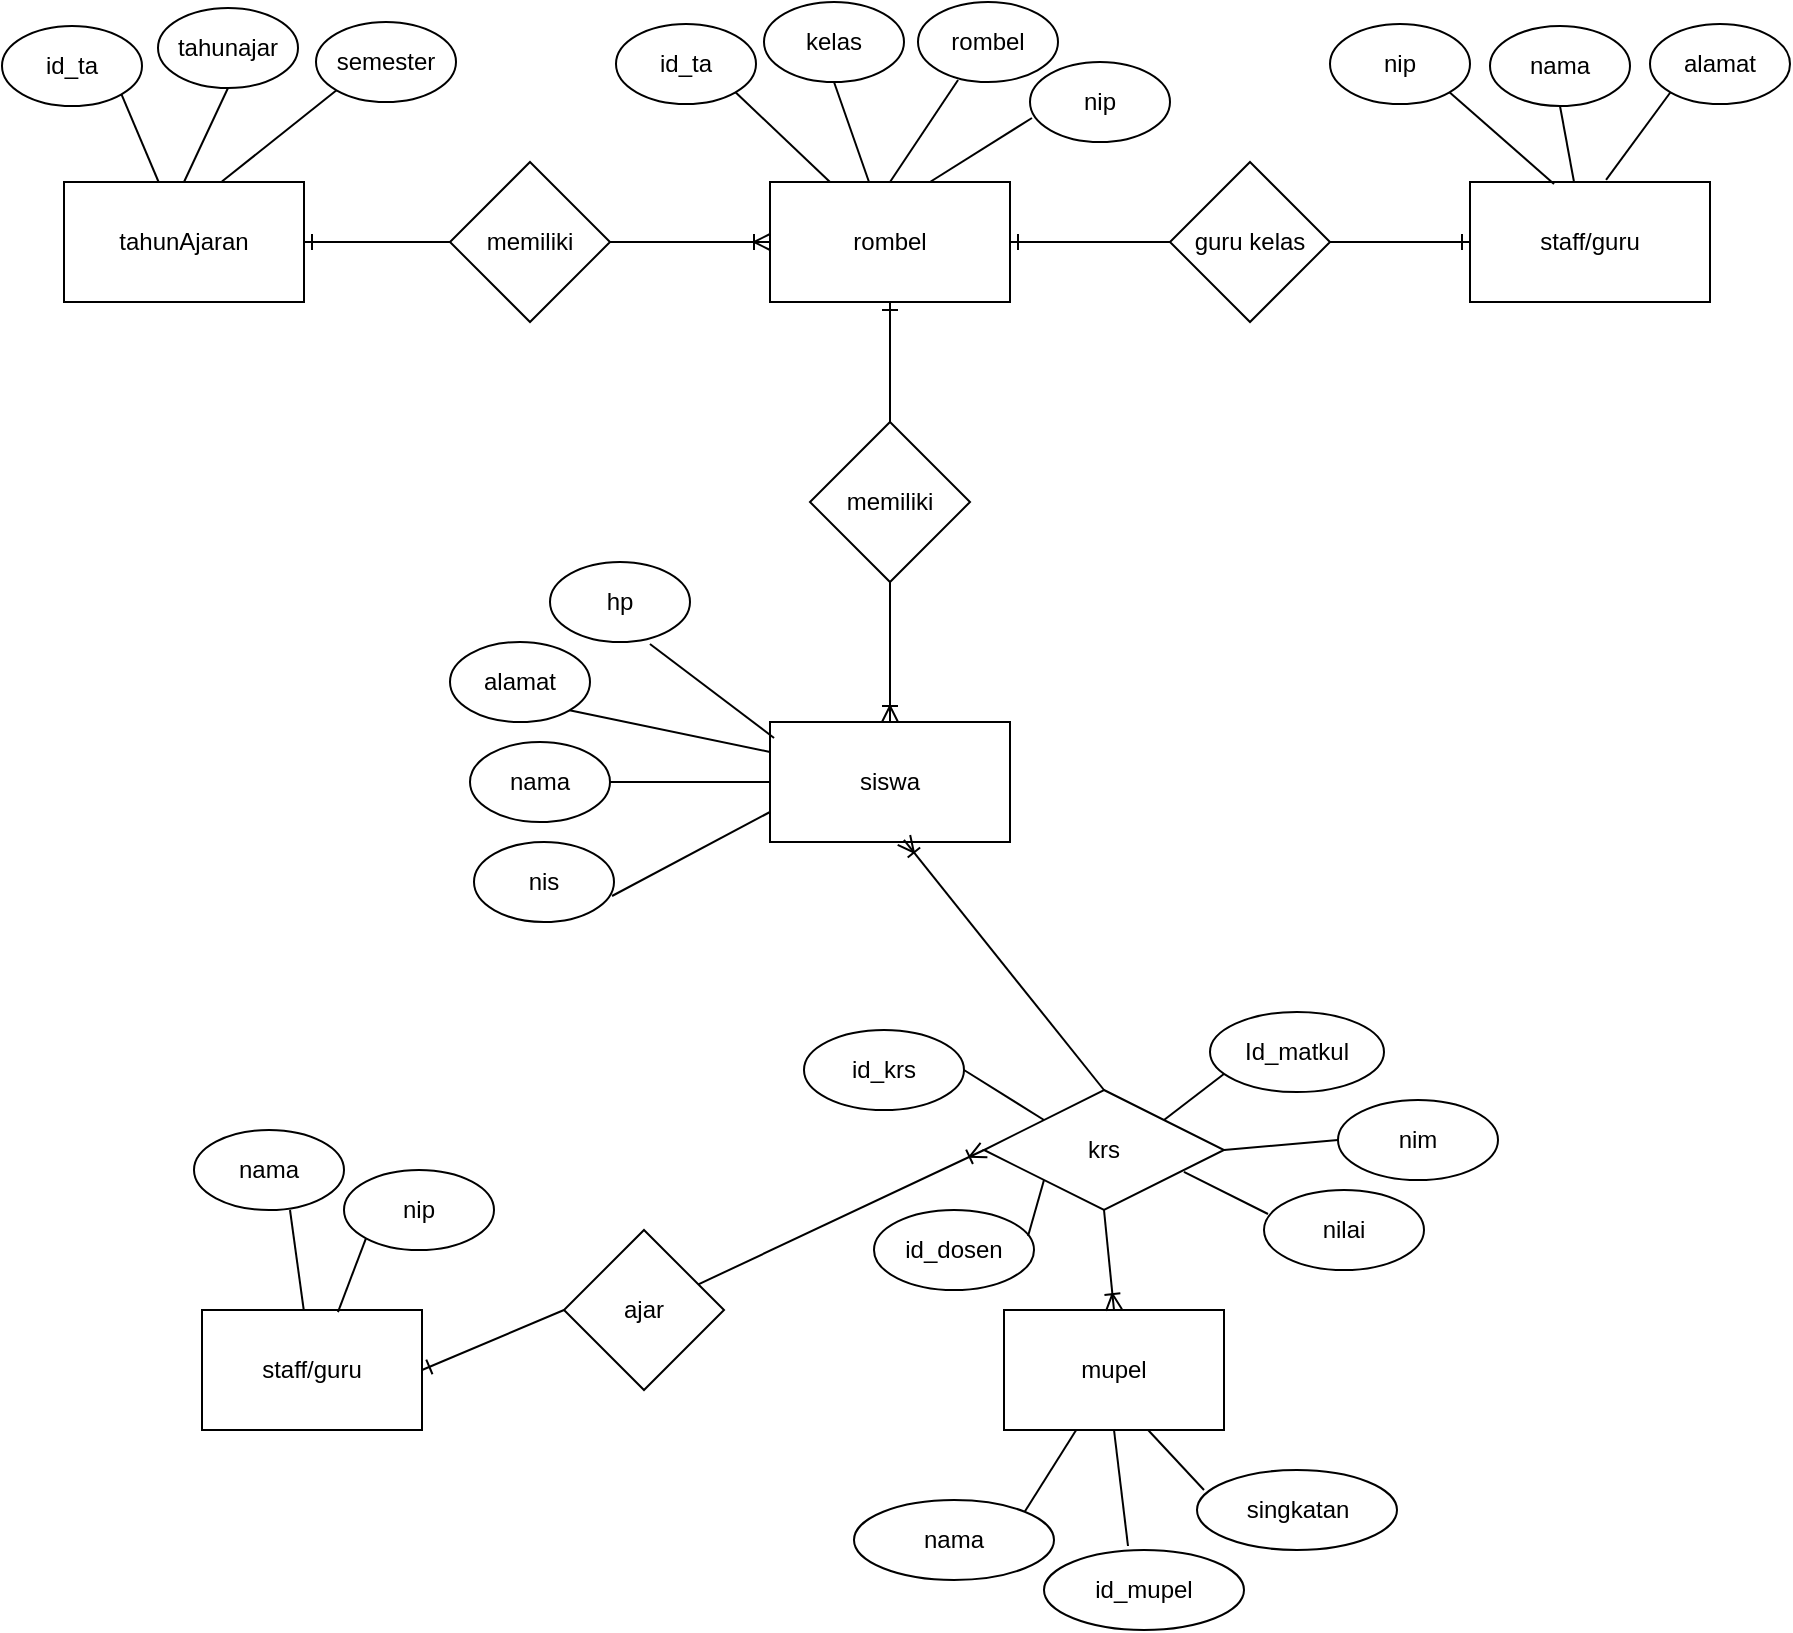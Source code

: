 <mxfile version="13.7.7" type="github"><diagram id="hgJcskWltD-W01TFlr2e" name="Page-1"><mxGraphModel dx="947" dy="3829" grid="1" gridSize="10" guides="1" tooltips="1" connect="1" arrows="1" fold="1" page="1" pageScale="1" pageWidth="2339" pageHeight="3300" math="0" shadow="0"><root><mxCell id="0"/><mxCell id="1" parent="0"/><mxCell id="jT9wtElc7vm_jbSTe2f--48" value="" style="group;fontStyle=4;container=1;" parent="1" vertex="1" connectable="0"><mxGeometry x="67" y="104" width="717" height="500" as="geometry"/></mxCell><mxCell id="jT9wtElc7vm_jbSTe2f--1" value="siswa" style="rounded=0;whiteSpace=wrap;html=1;" parent="jT9wtElc7vm_jbSTe2f--48" vertex="1"><mxGeometry x="353" y="176" width="120" height="60" as="geometry"/></mxCell><mxCell id="jT9wtElc7vm_jbSTe2f--2" value="alamat" style="ellipse;whiteSpace=wrap;html=1;" parent="jT9wtElc7vm_jbSTe2f--48" vertex="1"><mxGeometry x="193" y="136" width="70" height="40" as="geometry"/></mxCell><mxCell id="jT9wtElc7vm_jbSTe2f--3" value="" style="endArrow=none;html=1;entryX=1;entryY=1;entryDx=0;entryDy=0;exitX=0;exitY=0.25;exitDx=0;exitDy=0;" parent="jT9wtElc7vm_jbSTe2f--48" source="jT9wtElc7vm_jbSTe2f--1" target="jT9wtElc7vm_jbSTe2f--2" edge="1"><mxGeometry width="50" height="50" relative="1" as="geometry"><mxPoint x="510" y="200" as="sourcePoint"/><mxPoint x="560" y="210" as="targetPoint"/></mxGeometry></mxCell><mxCell id="jT9wtElc7vm_jbSTe2f--4" value="hp" style="ellipse;whiteSpace=wrap;html=1;" parent="jT9wtElc7vm_jbSTe2f--48" vertex="1"><mxGeometry x="243" y="96" width="70" height="40" as="geometry"/></mxCell><mxCell id="jT9wtElc7vm_jbSTe2f--5" value="" style="endArrow=none;html=1;entryX=0.714;entryY=1.025;entryDx=0;entryDy=0;entryPerimeter=0;exitX=0.017;exitY=0.133;exitDx=0;exitDy=0;exitPerimeter=0;" parent="jT9wtElc7vm_jbSTe2f--48" target="jT9wtElc7vm_jbSTe2f--4" edge="1" source="jT9wtElc7vm_jbSTe2f--1"><mxGeometry width="50" height="50" relative="1" as="geometry"><mxPoint x="520" y="200" as="sourcePoint"/><mxPoint x="515" y="140" as="targetPoint"/></mxGeometry></mxCell><mxCell id="jT9wtElc7vm_jbSTe2f--6" value="nama" style="ellipse;whiteSpace=wrap;html=1;" parent="jT9wtElc7vm_jbSTe2f--48" vertex="1"><mxGeometry x="203" y="186" width="70" height="40" as="geometry"/></mxCell><mxCell id="jT9wtElc7vm_jbSTe2f--7" value="" style="endArrow=none;html=1;entryX=1;entryY=0.5;entryDx=0;entryDy=0;" parent="jT9wtElc7vm_jbSTe2f--48" target="jT9wtElc7vm_jbSTe2f--6" edge="1"><mxGeometry width="50" height="50" relative="1" as="geometry"><mxPoint x="353" y="206" as="sourcePoint"/><mxPoint x="515" y="140" as="targetPoint"/></mxGeometry></mxCell><mxCell id="jT9wtElc7vm_jbSTe2f--8" value="nis" style="ellipse;whiteSpace=wrap;html=1;" parent="jT9wtElc7vm_jbSTe2f--48" vertex="1"><mxGeometry x="205" y="236" width="70" height="40" as="geometry"/></mxCell><mxCell id="jT9wtElc7vm_jbSTe2f--9" value="" style="endArrow=none;html=1;entryX=0.986;entryY=0.675;entryDx=0;entryDy=0;entryPerimeter=0;exitX=0;exitY=0.75;exitDx=0;exitDy=0;" parent="jT9wtElc7vm_jbSTe2f--48" source="jT9wtElc7vm_jbSTe2f--1" target="jT9wtElc7vm_jbSTe2f--8" edge="1"><mxGeometry width="50" height="50" relative="1" as="geometry"><mxPoint x="470" y="200" as="sourcePoint"/><mxPoint x="445.99" y="160" as="targetPoint"/></mxGeometry></mxCell><mxCell id="jT9wtElc7vm_jbSTe2f--16" value="krs" style="shape=rhombus;perimeter=rhombusPerimeter;whiteSpace=wrap;html=1;align=center;" parent="jT9wtElc7vm_jbSTe2f--48" vertex="1"><mxGeometry x="460" y="360" width="120" height="60" as="geometry"/></mxCell><mxCell id="jT9wtElc7vm_jbSTe2f--17" value="mupel" style="whiteSpace=wrap;html=1;align=center;" parent="jT9wtElc7vm_jbSTe2f--48" vertex="1"><mxGeometry x="470" y="470" width="110" height="60" as="geometry"/></mxCell><mxCell id="jT9wtElc7vm_jbSTe2f--18" value="id_mupel" style="ellipse;whiteSpace=wrap;html=1;align=center;" parent="jT9wtElc7vm_jbSTe2f--48" vertex="1"><mxGeometry x="490" y="590" width="100" height="40" as="geometry"/></mxCell><mxCell id="jT9wtElc7vm_jbSTe2f--19" value="" style="endArrow=none;html=1;entryX=0.5;entryY=1;entryDx=0;entryDy=0;exitX=0.42;exitY=-0.05;exitDx=0;exitDy=0;exitPerimeter=0;" parent="jT9wtElc7vm_jbSTe2f--48" source="jT9wtElc7vm_jbSTe2f--18" target="jT9wtElc7vm_jbSTe2f--17" edge="1"><mxGeometry width="50" height="50" relative="1" as="geometry"><mxPoint x="490" y="250" as="sourcePoint"/><mxPoint x="429.02" y="227" as="targetPoint"/></mxGeometry></mxCell><mxCell id="jT9wtElc7vm_jbSTe2f--20" value="nama" style="ellipse;whiteSpace=wrap;html=1;align=center;" parent="jT9wtElc7vm_jbSTe2f--48" vertex="1"><mxGeometry x="395" y="565" width="100" height="40" as="geometry"/></mxCell><mxCell id="jT9wtElc7vm_jbSTe2f--21" value="" style="endArrow=none;html=1;exitX=1;exitY=0;exitDx=0;exitDy=0;" parent="jT9wtElc7vm_jbSTe2f--48" source="jT9wtElc7vm_jbSTe2f--20" target="jT9wtElc7vm_jbSTe2f--17" edge="1"><mxGeometry width="50" height="50" relative="1" as="geometry"><mxPoint x="542" y="598" as="sourcePoint"/><mxPoint x="520" y="533" as="targetPoint"/></mxGeometry></mxCell><mxCell id="jT9wtElc7vm_jbSTe2f--22" value="nilai" style="ellipse;whiteSpace=wrap;html=1;align=center;" parent="jT9wtElc7vm_jbSTe2f--48" vertex="1"><mxGeometry x="600" y="410" width="80" height="40" as="geometry"/></mxCell><mxCell id="jT9wtElc7vm_jbSTe2f--23" value="" style="endArrow=none;html=1;exitX=0.025;exitY=0.3;exitDx=0;exitDy=0;entryX=0.833;entryY=0.683;entryDx=0;entryDy=0;entryPerimeter=0;exitPerimeter=0;" parent="jT9wtElc7vm_jbSTe2f--48" source="jT9wtElc7vm_jbSTe2f--22" target="jT9wtElc7vm_jbSTe2f--16" edge="1"><mxGeometry width="50" height="50" relative="1" as="geometry"><mxPoint x="490.355" y="580.858" as="sourcePoint"/><mxPoint x="516.098" y="540" as="targetPoint"/></mxGeometry></mxCell><mxCell id="jT9wtElc7vm_jbSTe2f--24" value="&lt;div&gt;Id_matkul&lt;/div&gt;" style="ellipse;whiteSpace=wrap;html=1;align=center;" parent="jT9wtElc7vm_jbSTe2f--48" vertex="1"><mxGeometry x="573" y="321" width="87" height="40" as="geometry"/></mxCell><mxCell id="jT9wtElc7vm_jbSTe2f--25" value="" style="endArrow=none;html=1;exitX=0.08;exitY=0.775;exitDx=0;exitDy=0;entryX=1;entryY=0;entryDx=0;entryDy=0;exitPerimeter=0;" parent="jT9wtElc7vm_jbSTe2f--48" source="jT9wtElc7vm_jbSTe2f--24" target="jT9wtElc7vm_jbSTe2f--16" edge="1"><mxGeometry width="50" height="50" relative="1" as="geometry"><mxPoint x="612" y="432" as="sourcePoint"/><mxPoint x="569.96" y="410.98" as="targetPoint"/></mxGeometry></mxCell><mxCell id="jT9wtElc7vm_jbSTe2f--26" value="nim" style="ellipse;whiteSpace=wrap;html=1;align=center;" parent="jT9wtElc7vm_jbSTe2f--48" vertex="1"><mxGeometry x="637" y="365" width="80" height="40" as="geometry"/></mxCell><mxCell id="jT9wtElc7vm_jbSTe2f--27" value="" style="endArrow=none;html=1;exitX=0;exitY=0.5;exitDx=0;exitDy=0;entryX=1;entryY=0.5;entryDx=0;entryDy=0;" parent="jT9wtElc7vm_jbSTe2f--48" source="jT9wtElc7vm_jbSTe2f--26" target="jT9wtElc7vm_jbSTe2f--16" edge="1"><mxGeometry width="50" height="50" relative="1" as="geometry"><mxPoint x="612" y="432" as="sourcePoint"/><mxPoint x="569.96" y="410.98" as="targetPoint"/></mxGeometry></mxCell><mxCell id="jT9wtElc7vm_jbSTe2f--28" value="staff/guru" style="whiteSpace=wrap;html=1;align=center;" parent="jT9wtElc7vm_jbSTe2f--48" vertex="1"><mxGeometry x="69" y="470" width="110" height="60" as="geometry"/></mxCell><mxCell id="jT9wtElc7vm_jbSTe2f--29" value="ajar" style="rhombus;whiteSpace=wrap;html=1;" parent="jT9wtElc7vm_jbSTe2f--48" vertex="1"><mxGeometry x="250" y="430" width="80" height="80" as="geometry"/></mxCell><mxCell id="jT9wtElc7vm_jbSTe2f--30" value="nama" style="ellipse;whiteSpace=wrap;html=1;align=center;" parent="jT9wtElc7vm_jbSTe2f--48" vertex="1"><mxGeometry x="65" y="380" width="75" height="40" as="geometry"/></mxCell><mxCell id="jT9wtElc7vm_jbSTe2f--31" value="" style="endArrow=none;html=1;entryX=0.64;entryY=1;entryDx=0;entryDy=0;entryPerimeter=0;" parent="jT9wtElc7vm_jbSTe2f--48" source="jT9wtElc7vm_jbSTe2f--28" target="jT9wtElc7vm_jbSTe2f--30" edge="1"><mxGeometry width="50" height="50" relative="1" as="geometry"><mxPoint x="490.355" y="580.858" as="sourcePoint"/><mxPoint x="516.098" y="540" as="targetPoint"/></mxGeometry></mxCell><mxCell id="jT9wtElc7vm_jbSTe2f--32" value="nip" style="ellipse;whiteSpace=wrap;html=1;align=center;" parent="jT9wtElc7vm_jbSTe2f--48" vertex="1"><mxGeometry x="140" y="400" width="75" height="40" as="geometry"/></mxCell><mxCell id="jT9wtElc7vm_jbSTe2f--33" value="" style="endArrow=none;html=1;entryX=0;entryY=1;entryDx=0;entryDy=0;exitX=0.618;exitY=0.017;exitDx=0;exitDy=0;exitPerimeter=0;" parent="jT9wtElc7vm_jbSTe2f--48" source="jT9wtElc7vm_jbSTe2f--28" target="jT9wtElc7vm_jbSTe2f--32" edge="1"><mxGeometry width="50" height="50" relative="1" as="geometry"><mxPoint x="129.875" y="480" as="sourcePoint"/><mxPoint x="123" y="430" as="targetPoint"/></mxGeometry></mxCell><mxCell id="jT9wtElc7vm_jbSTe2f--34" value="singkatan" style="ellipse;whiteSpace=wrap;html=1;align=center;" parent="jT9wtElc7vm_jbSTe2f--48" vertex="1"><mxGeometry x="566.5" y="550" width="100" height="40" as="geometry"/></mxCell><mxCell id="jT9wtElc7vm_jbSTe2f--35" value="" style="endArrow=none;html=1;entryX=0.655;entryY=1;entryDx=0;entryDy=0;exitX=0.035;exitY=0.25;exitDx=0;exitDy=0;exitPerimeter=0;entryPerimeter=0;" parent="jT9wtElc7vm_jbSTe2f--48" source="jT9wtElc7vm_jbSTe2f--34" target="jT9wtElc7vm_jbSTe2f--17" edge="1"><mxGeometry width="50" height="50" relative="1" as="geometry"><mxPoint x="542" y="598" as="sourcePoint"/><mxPoint x="535" y="540" as="targetPoint"/></mxGeometry></mxCell><mxCell id="jT9wtElc7vm_jbSTe2f--36" value="id_krs" style="ellipse;whiteSpace=wrap;html=1;align=center;" parent="jT9wtElc7vm_jbSTe2f--48" vertex="1"><mxGeometry x="370" y="330" width="80" height="40" as="geometry"/></mxCell><mxCell id="jT9wtElc7vm_jbSTe2f--37" value="" style="endArrow=none;html=1;exitX=1;exitY=0.5;exitDx=0;exitDy=0;entryX=0;entryY=0;entryDx=0;entryDy=0;" parent="jT9wtElc7vm_jbSTe2f--48" source="jT9wtElc7vm_jbSTe2f--36" target="jT9wtElc7vm_jbSTe2f--16" edge="1"><mxGeometry width="50" height="50" relative="1" as="geometry"><mxPoint x="589.96" y="362" as="sourcePoint"/><mxPoint x="560" y="385" as="targetPoint"/></mxGeometry></mxCell><mxCell id="jT9wtElc7vm_jbSTe2f--38" value="id_dosen" style="ellipse;whiteSpace=wrap;html=1;align=center;" parent="jT9wtElc7vm_jbSTe2f--48" vertex="1"><mxGeometry x="405" y="420" width="80" height="40" as="geometry"/></mxCell><mxCell id="jT9wtElc7vm_jbSTe2f--39" value="" style="endArrow=none;html=1;exitX=0.963;exitY=0.325;exitDx=0;exitDy=0;exitPerimeter=0;entryX=0;entryY=1;entryDx=0;entryDy=0;" parent="jT9wtElc7vm_jbSTe2f--48" source="jT9wtElc7vm_jbSTe2f--38" target="jT9wtElc7vm_jbSTe2f--16" edge="1"><mxGeometry width="50" height="50" relative="1" as="geometry"><mxPoint x="490.355" y="580.858" as="sourcePoint"/><mxPoint x="516.098" y="540" as="targetPoint"/></mxGeometry></mxCell><mxCell id="jT9wtElc7vm_jbSTe2f--40" value="" style="fontSize=12;html=1;endArrow=ERoneToMany;entryX=0;entryY=0.5;entryDx=0;entryDy=0;" parent="jT9wtElc7vm_jbSTe2f--48" source="jT9wtElc7vm_jbSTe2f--29" target="jT9wtElc7vm_jbSTe2f--16" edge="1"><mxGeometry width="100" height="100" relative="1" as="geometry"><mxPoint x="400" y="420" as="sourcePoint"/><mxPoint x="500" y="320" as="targetPoint"/></mxGeometry></mxCell><mxCell id="jT9wtElc7vm_jbSTe2f--41" value="" style="fontSize=12;html=1;endArrow=ERone;endFill=1;entryX=1;entryY=0.5;entryDx=0;entryDy=0;exitX=0;exitY=0.5;exitDx=0;exitDy=0;" parent="jT9wtElc7vm_jbSTe2f--48" source="jT9wtElc7vm_jbSTe2f--29" target="jT9wtElc7vm_jbSTe2f--28" edge="1"><mxGeometry width="100" height="100" relative="1" as="geometry"><mxPoint x="130" y="605" as="sourcePoint"/><mxPoint x="230" y="505" as="targetPoint"/></mxGeometry></mxCell><mxCell id="jT9wtElc7vm_jbSTe2f--44" value="" style="fontSize=12;html=1;endArrow=ERoneToMany;entryX=0.558;entryY=0.983;entryDx=0;entryDy=0;exitX=0.5;exitY=0;exitDx=0;exitDy=0;entryPerimeter=0;" parent="jT9wtElc7vm_jbSTe2f--48" source="jT9wtElc7vm_jbSTe2f--16" target="jT9wtElc7vm_jbSTe2f--1" edge="1"><mxGeometry width="100" height="100" relative="1" as="geometry"><mxPoint x="360" y="150" as="sourcePoint"/><mxPoint x="460" y="150" as="targetPoint"/></mxGeometry></mxCell><mxCell id="jT9wtElc7vm_jbSTe2f--45" value="" style="fontSize=12;html=1;endArrow=ERoneToMany;entryX=0.5;entryY=0;entryDx=0;entryDy=0;exitX=0.5;exitY=1;exitDx=0;exitDy=0;exitPerimeter=0;" parent="jT9wtElc7vm_jbSTe2f--48" source="jT9wtElc7vm_jbSTe2f--16" target="jT9wtElc7vm_jbSTe2f--17" edge="1"><mxGeometry width="100" height="100" relative="1" as="geometry"><mxPoint x="530" y="370" as="sourcePoint"/><mxPoint x="526.96" y="308.98" as="targetPoint"/></mxGeometry></mxCell><mxCell id="2PmOk_vuTVOHM9VaCc6S-18" value="memiliki" style="rhombus;whiteSpace=wrap;html=1;" vertex="1" parent="jT9wtElc7vm_jbSTe2f--48"><mxGeometry x="373" y="26" width="80" height="80" as="geometry"/></mxCell><mxCell id="2PmOk_vuTVOHM9VaCc6S-19" value="" style="fontSize=12;html=1;endArrow=ERoneToMany;exitX=0.5;exitY=1;exitDx=0;exitDy=0;entryX=0.5;entryY=0;entryDx=0;entryDy=0;" edge="1" parent="jT9wtElc7vm_jbSTe2f--48" source="2PmOk_vuTVOHM9VaCc6S-18" target="jT9wtElc7vm_jbSTe2f--1"><mxGeometry width="100" height="100" relative="1" as="geometry"><mxPoint x="283" y="-54" as="sourcePoint"/><mxPoint x="363" y="-54" as="targetPoint"/></mxGeometry></mxCell><mxCell id="jT9wtElc7vm_jbSTe2f--49" value="tahunAjaran" style="rounded=0;whiteSpace=wrap;html=1;" parent="1" vertex="1"><mxGeometry x="67" y="10" width="120" height="60" as="geometry"/></mxCell><mxCell id="jT9wtElc7vm_jbSTe2f--50" value="id_ta" style="ellipse;whiteSpace=wrap;html=1;" parent="1" vertex="1"><mxGeometry x="36" y="-68" width="70" height="40" as="geometry"/></mxCell><mxCell id="jT9wtElc7vm_jbSTe2f--51" value="tahunajar" style="ellipse;whiteSpace=wrap;html=1;" parent="1" vertex="1"><mxGeometry x="114" y="-77" width="70" height="40" as="geometry"/></mxCell><mxCell id="jT9wtElc7vm_jbSTe2f--52" value="" style="endArrow=none;html=1;entryX=1;entryY=1;entryDx=0;entryDy=0;" parent="1" source="jT9wtElc7vm_jbSTe2f--49" target="jT9wtElc7vm_jbSTe2f--50" edge="1"><mxGeometry width="50" height="50" relative="1" as="geometry"><mxPoint x="126.98" y="184" as="sourcePoint"/><mxPoint x="178.96" y="224" as="targetPoint"/></mxGeometry></mxCell><mxCell id="jT9wtElc7vm_jbSTe2f--53" value="" style="endArrow=none;html=1;entryX=0.5;entryY=1;entryDx=0;entryDy=0;exitX=0.5;exitY=0;exitDx=0;exitDy=0;" parent="1" source="jT9wtElc7vm_jbSTe2f--49" target="jT9wtElc7vm_jbSTe2f--51" edge="1"><mxGeometry width="50" height="50" relative="1" as="geometry"><mxPoint x="123.845" y="20" as="sourcePoint"/><mxPoint x="99.431" y="-35.678" as="targetPoint"/></mxGeometry></mxCell><mxCell id="jT9wtElc7vm_jbSTe2f--54" value="semester" style="ellipse;whiteSpace=wrap;html=1;" parent="1" vertex="1"><mxGeometry x="193" y="-70" width="70" height="40" as="geometry"/></mxCell><mxCell id="jT9wtElc7vm_jbSTe2f--55" value="" style="endArrow=none;html=1;entryX=0;entryY=1;entryDx=0;entryDy=0;exitX=0.658;exitY=-0.004;exitDx=0;exitDy=0;exitPerimeter=0;" parent="1" source="jT9wtElc7vm_jbSTe2f--49" target="jT9wtElc7vm_jbSTe2f--54" edge="1"><mxGeometry width="50" height="50" relative="1" as="geometry"><mxPoint x="137" y="20" as="sourcePoint"/><mxPoint x="162" y="-30" as="targetPoint"/></mxGeometry></mxCell><mxCell id="jT9wtElc7vm_jbSTe2f--56" value="rombel" style="rounded=0;whiteSpace=wrap;html=1;" parent="1" vertex="1"><mxGeometry x="420" y="10" width="120" height="60" as="geometry"/></mxCell><mxCell id="jT9wtElc7vm_jbSTe2f--57" value="id_ta" style="ellipse;whiteSpace=wrap;html=1;" parent="1" vertex="1"><mxGeometry x="343" y="-69" width="70" height="40" as="geometry"/></mxCell><mxCell id="jT9wtElc7vm_jbSTe2f--58" value="" style="endArrow=none;html=1;entryX=1;entryY=1;entryDx=0;entryDy=0;exitX=0.25;exitY=0;exitDx=0;exitDy=0;" parent="1" source="jT9wtElc7vm_jbSTe2f--56" target="jT9wtElc7vm_jbSTe2f--57" edge="1"><mxGeometry width="50" height="50" relative="1" as="geometry"><mxPoint x="123.845" y="20" as="sourcePoint"/><mxPoint x="99.431" y="-35.678" as="targetPoint"/></mxGeometry></mxCell><mxCell id="jT9wtElc7vm_jbSTe2f--59" value="memiliki" style="rhombus;whiteSpace=wrap;html=1;" parent="1" vertex="1"><mxGeometry x="260" width="80" height="80" as="geometry"/></mxCell><mxCell id="jT9wtElc7vm_jbSTe2f--60" value="" style="fontSize=12;html=1;endArrow=ERone;endFill=1;entryX=1;entryY=0.5;entryDx=0;entryDy=0;exitX=0;exitY=0.5;exitDx=0;exitDy=0;" parent="1" source="jT9wtElc7vm_jbSTe2f--59" target="jT9wtElc7vm_jbSTe2f--49" edge="1"><mxGeometry width="100" height="100" relative="1" as="geometry"><mxPoint x="347" y="254" as="sourcePoint"/><mxPoint x="256" y="254" as="targetPoint"/></mxGeometry></mxCell><mxCell id="jT9wtElc7vm_jbSTe2f--61" value="" style="fontSize=12;html=1;endArrow=ERone;endFill=1;entryX=0;entryY=0.5;entryDx=0;entryDy=0;exitX=1;exitY=0.5;exitDx=0;exitDy=0;strokeColor=none;" parent="1" source="jT9wtElc7vm_jbSTe2f--59" target="jT9wtElc7vm_jbSTe2f--56" edge="1"><mxGeometry width="100" height="100" relative="1" as="geometry"><mxPoint x="270.0" y="50" as="sourcePoint"/><mxPoint x="197" y="50" as="targetPoint"/></mxGeometry></mxCell><mxCell id="2PmOk_vuTVOHM9VaCc6S-1" value="kelas" style="ellipse;whiteSpace=wrap;html=1;" vertex="1" parent="1"><mxGeometry x="417" y="-80" width="70" height="40" as="geometry"/></mxCell><mxCell id="2PmOk_vuTVOHM9VaCc6S-2" value="" style="endArrow=none;html=1;entryX=0.5;entryY=1;entryDx=0;entryDy=0;" edge="1" parent="1" source="jT9wtElc7vm_jbSTe2f--56" target="2PmOk_vuTVOHM9VaCc6S-1"><mxGeometry width="50" height="50" relative="1" as="geometry"><mxPoint x="460" y="20" as="sourcePoint"/><mxPoint x="409.749" y="-35.858" as="targetPoint"/></mxGeometry></mxCell><mxCell id="2PmOk_vuTVOHM9VaCc6S-3" value="rombel" style="ellipse;whiteSpace=wrap;html=1;" vertex="1" parent="1"><mxGeometry x="494" y="-80" width="70" height="40" as="geometry"/></mxCell><mxCell id="2PmOk_vuTVOHM9VaCc6S-4" value="" style="endArrow=none;html=1;entryX=0.286;entryY=0.975;entryDx=0;entryDy=0;entryPerimeter=0;exitX=0.5;exitY=0;exitDx=0;exitDy=0;" edge="1" parent="1" source="jT9wtElc7vm_jbSTe2f--56" target="2PmOk_vuTVOHM9VaCc6S-3"><mxGeometry width="50" height="50" relative="1" as="geometry"><mxPoint x="480.625" y="20" as="sourcePoint"/><mxPoint x="465" y="-30" as="targetPoint"/></mxGeometry></mxCell><mxCell id="2PmOk_vuTVOHM9VaCc6S-5" value="" style="edgeStyle=entityRelationEdgeStyle;fontSize=12;html=1;endArrow=ERoneToMany;" edge="1" parent="1" target="jT9wtElc7vm_jbSTe2f--56"><mxGeometry width="100" height="100" relative="1" as="geometry"><mxPoint x="340" y="40" as="sourcePoint"/><mxPoint x="527" y="254" as="targetPoint"/></mxGeometry></mxCell><mxCell id="2PmOk_vuTVOHM9VaCc6S-6" value="nip" style="ellipse;whiteSpace=wrap;html=1;" vertex="1" parent="1"><mxGeometry x="550" y="-50" width="70" height="40" as="geometry"/></mxCell><mxCell id="2PmOk_vuTVOHM9VaCc6S-7" value="" style="endArrow=none;html=1;entryX=0.014;entryY=0.7;entryDx=0;entryDy=0;entryPerimeter=0;" edge="1" parent="1" target="2PmOk_vuTVOHM9VaCc6S-6"><mxGeometry width="50" height="50" relative="1" as="geometry"><mxPoint x="500" y="10" as="sourcePoint"/><mxPoint x="524.02" y="-31" as="targetPoint"/></mxGeometry></mxCell><mxCell id="2PmOk_vuTVOHM9VaCc6S-8" value="staff/guru" style="rounded=0;whiteSpace=wrap;html=1;" vertex="1" parent="1"><mxGeometry x="770" y="10" width="120" height="60" as="geometry"/></mxCell><mxCell id="jT9wtElc7vm_jbSTe2f--15" value="guru kelas" style="rhombus;whiteSpace=wrap;html=1;" parent="1" vertex="1"><mxGeometry x="620" width="80" height="80" as="geometry"/></mxCell><mxCell id="jT9wtElc7vm_jbSTe2f--42" value="" style="fontSize=12;html=1;endArrow=ERone;endFill=1;entryX=1;entryY=0.5;entryDx=0;entryDy=0;exitX=0;exitY=0.5;exitDx=0;exitDy=0;" parent="1" source="jT9wtElc7vm_jbSTe2f--15" target="jT9wtElc7vm_jbSTe2f--56" edge="1"><mxGeometry width="100" height="100" relative="1" as="geometry"><mxPoint x="327" y="454" as="sourcePoint"/><mxPoint x="246" y="244" as="targetPoint"/></mxGeometry></mxCell><mxCell id="2PmOk_vuTVOHM9VaCc6S-10" value="nip" style="ellipse;whiteSpace=wrap;html=1;" vertex="1" parent="1"><mxGeometry x="700" y="-69" width="70" height="40" as="geometry"/></mxCell><mxCell id="2PmOk_vuTVOHM9VaCc6S-11" value="" style="endArrow=none;html=1;entryX=0.35;entryY=0.017;entryDx=0;entryDy=0;entryPerimeter=0;exitX=1;exitY=1;exitDx=0;exitDy=0;" edge="1" parent="1" source="2PmOk_vuTVOHM9VaCc6S-10" target="2PmOk_vuTVOHM9VaCc6S-8"><mxGeometry width="50" height="50" relative="1" as="geometry"><mxPoint x="510" y="20" as="sourcePoint"/><mxPoint x="560.98" y="-12" as="targetPoint"/></mxGeometry></mxCell><mxCell id="2PmOk_vuTVOHM9VaCc6S-12" value="nama" style="ellipse;whiteSpace=wrap;html=1;" vertex="1" parent="1"><mxGeometry x="780" y="-68" width="70" height="40" as="geometry"/></mxCell><mxCell id="2PmOk_vuTVOHM9VaCc6S-13" value="" style="endArrow=none;html=1;exitX=0.5;exitY=1;exitDx=0;exitDy=0;" edge="1" parent="1" source="2PmOk_vuTVOHM9VaCc6S-12"><mxGeometry width="50" height="50" relative="1" as="geometry"><mxPoint x="769.749" y="-24.858" as="sourcePoint"/><mxPoint x="822" y="10" as="targetPoint"/></mxGeometry></mxCell><mxCell id="2PmOk_vuTVOHM9VaCc6S-14" value="alamat" style="ellipse;whiteSpace=wrap;html=1;" vertex="1" parent="1"><mxGeometry x="860" y="-69" width="70" height="40" as="geometry"/></mxCell><mxCell id="2PmOk_vuTVOHM9VaCc6S-15" value="" style="endArrow=none;html=1;exitX=0;exitY=1;exitDx=0;exitDy=0;entryX=0.567;entryY=-0.017;entryDx=0;entryDy=0;entryPerimeter=0;" edge="1" parent="1" source="2PmOk_vuTVOHM9VaCc6S-14" target="2PmOk_vuTVOHM9VaCc6S-8"><mxGeometry width="50" height="50" relative="1" as="geometry"><mxPoint x="825" y="-18" as="sourcePoint"/><mxPoint x="832" y="20" as="targetPoint"/></mxGeometry></mxCell><mxCell id="2PmOk_vuTVOHM9VaCc6S-16" value="" style="fontSize=12;html=1;endArrow=ERone;endFill=1;entryX=0;entryY=0.5;entryDx=0;entryDy=0;exitX=1;exitY=0.5;exitDx=0;exitDy=0;" edge="1" parent="1" source="jT9wtElc7vm_jbSTe2f--15" target="2PmOk_vuTVOHM9VaCc6S-8"><mxGeometry width="100" height="100" relative="1" as="geometry"><mxPoint x="630" y="50" as="sourcePoint"/><mxPoint x="550" y="50" as="targetPoint"/></mxGeometry></mxCell><mxCell id="2PmOk_vuTVOHM9VaCc6S-20" value="" style="fontSize=12;html=1;endArrow=ERone;endFill=1;entryX=0.5;entryY=1;entryDx=0;entryDy=0;exitX=0.5;exitY=0;exitDx=0;exitDy=0;" edge="1" parent="1" source="2PmOk_vuTVOHM9VaCc6S-18" target="jT9wtElc7vm_jbSTe2f--56"><mxGeometry width="100" height="100" relative="1" as="geometry"><mxPoint x="270" y="50" as="sourcePoint"/><mxPoint x="197" y="50" as="targetPoint"/></mxGeometry></mxCell></root></mxGraphModel></diagram></mxfile>